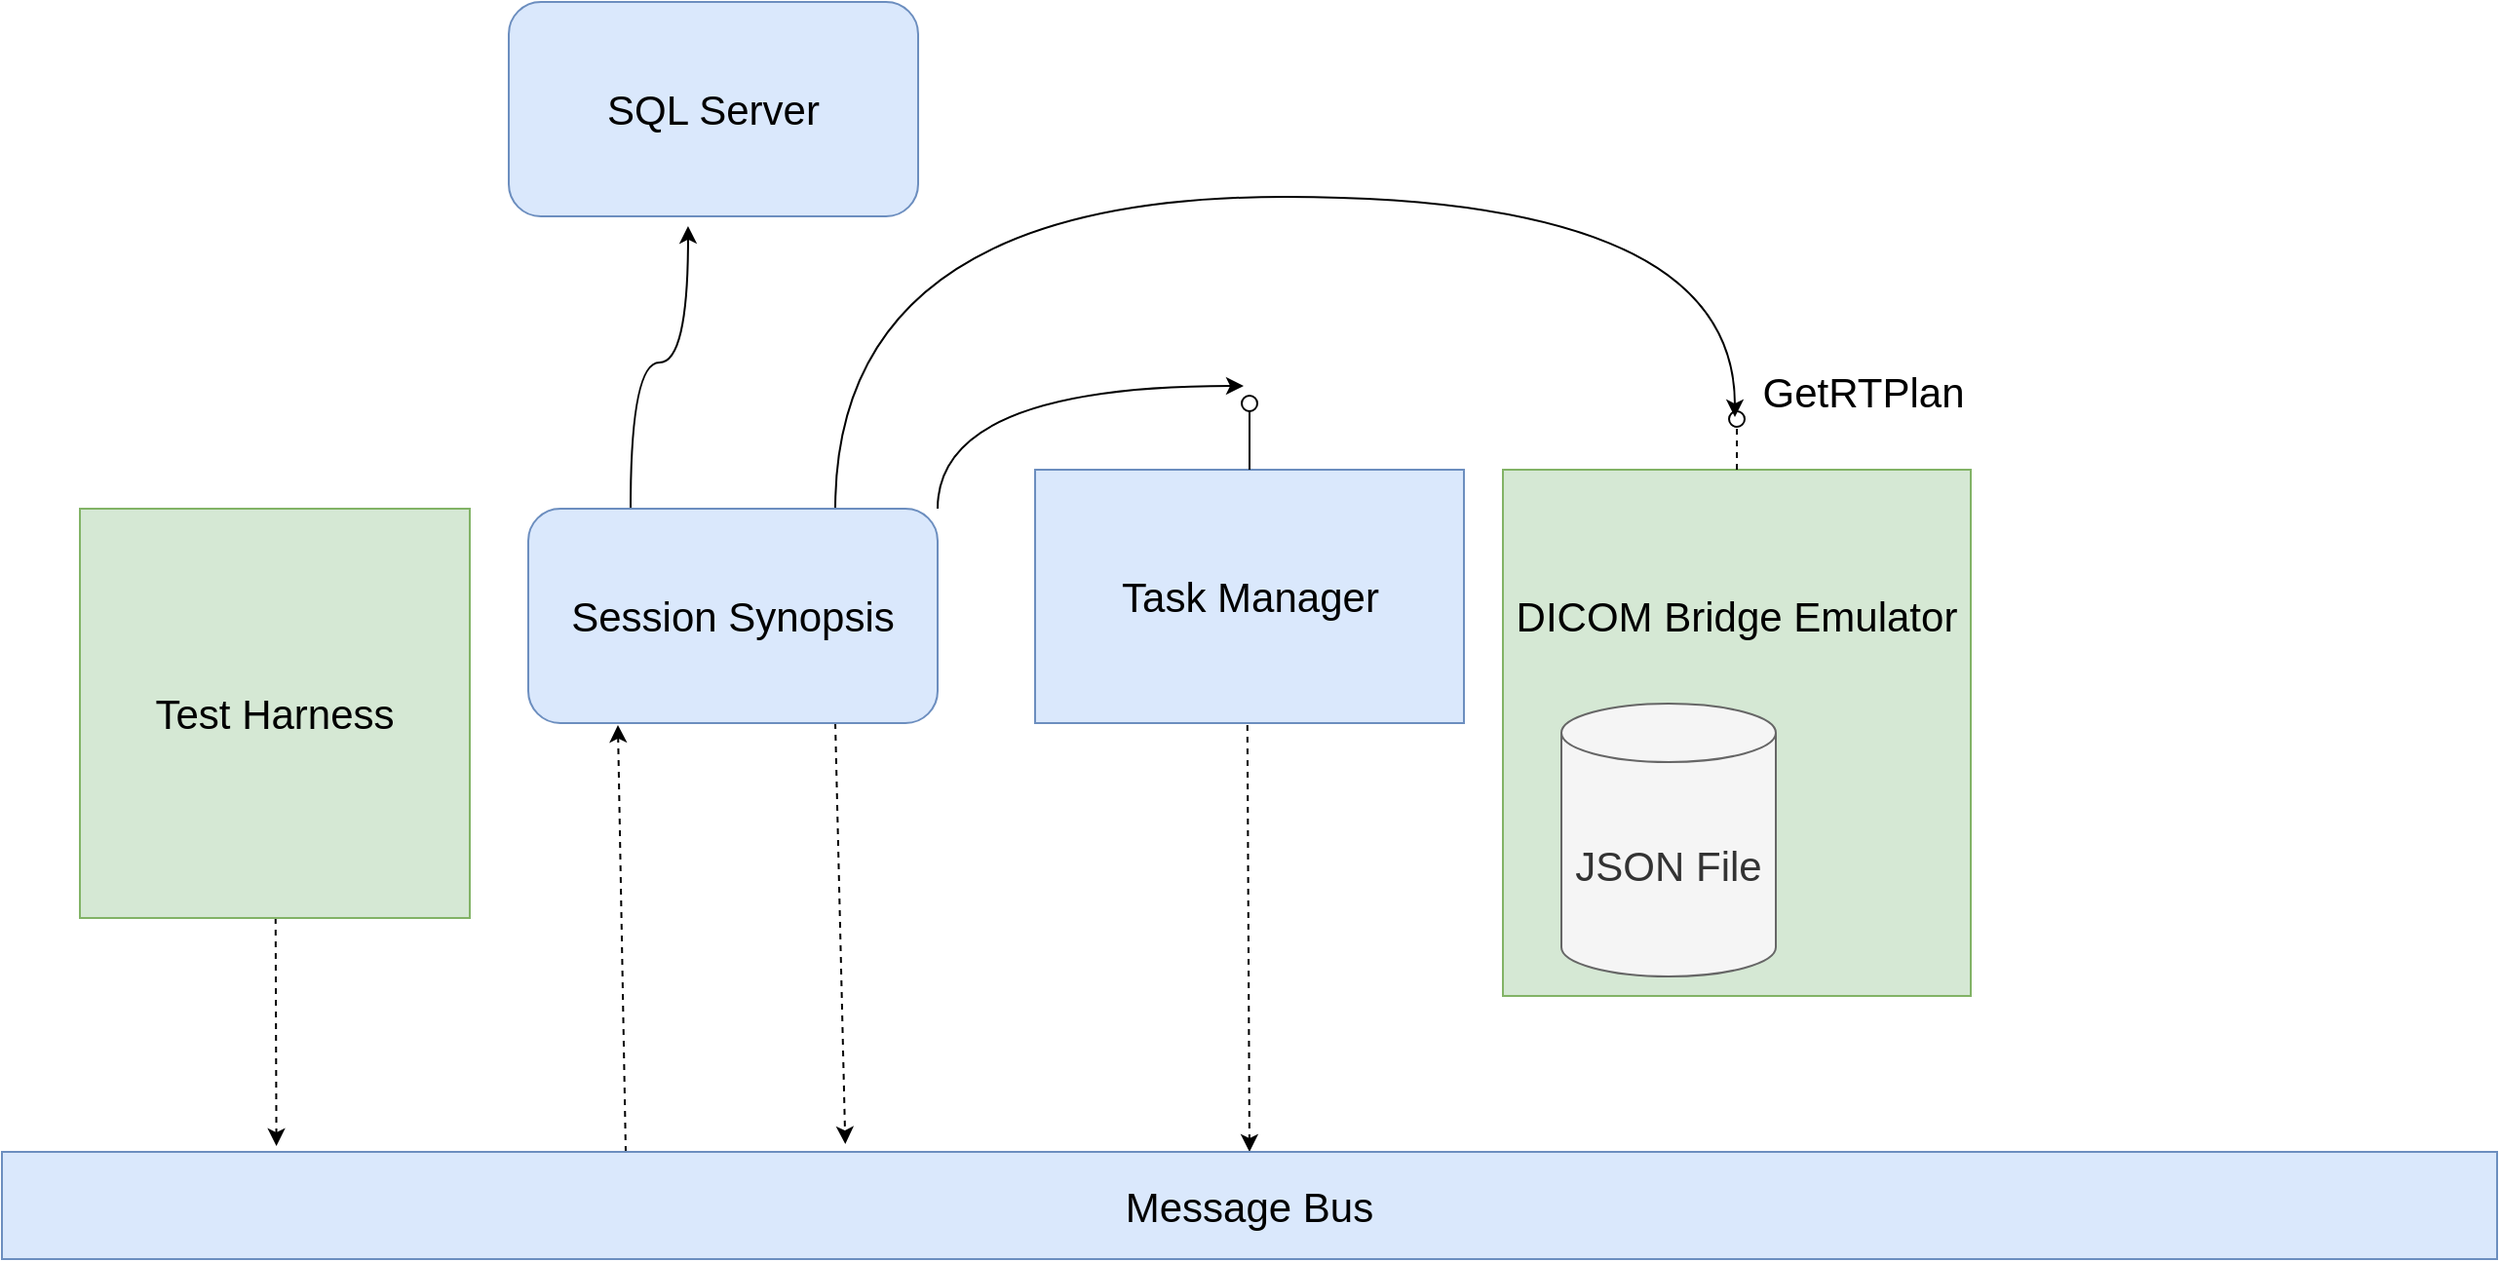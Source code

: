 <mxfile version="14.4.4" type="github">
  <diagram id="vNLFqtBRfDDF8VRd6Zzj" name="Page-1">
    <mxGraphModel dx="2260" dy="1857" grid="1" gridSize="10" guides="1" tooltips="1" connect="1" arrows="1" fold="1" page="1" pageScale="1" pageWidth="850" pageHeight="1100" math="0" shadow="0">
      <root>
        <mxCell id="0" />
        <mxCell id="1" parent="0" />
        <mxCell id="G_oWkpzxvlK1wDra6Gq7-24" style="rounded=1;orthogonalLoop=1;jettySize=auto;html=1;exitX=0.75;exitY=1;exitDx=0;exitDy=0;entryX=0.338;entryY=-0.073;entryDx=0;entryDy=0;entryPerimeter=0;dashed=1;endArrow=classic;endFill=1;fontSize=21;" edge="1" parent="1" source="G_oWkpzxvlK1wDra6Gq7-4" target="G_oWkpzxvlK1wDra6Gq7-7">
          <mxGeometry relative="1" as="geometry" />
        </mxCell>
        <mxCell id="G_oWkpzxvlK1wDra6Gq7-26" style="edgeStyle=orthogonalEdgeStyle;rounded=1;orthogonalLoop=1;jettySize=auto;html=1;exitX=0.75;exitY=0;exitDx=0;exitDy=0;endArrow=classic;endFill=1;fontSize=21;entryX=0.625;entryY=0.375;entryDx=0;entryDy=0;entryPerimeter=0;curved=1;" edge="1" parent="1" source="G_oWkpzxvlK1wDra6Gq7-4" target="G_oWkpzxvlK1wDra6Gq7-15">
          <mxGeometry relative="1" as="geometry">
            <mxPoint x="600" y="-40" as="targetPoint" />
            <Array as="points">
              <mxPoint x="228" y="-10" />
              <mxPoint x="689" y="-10" />
            </Array>
          </mxGeometry>
        </mxCell>
        <mxCell id="G_oWkpzxvlK1wDra6Gq7-27" style="edgeStyle=orthogonalEdgeStyle;curved=1;rounded=1;orthogonalLoop=1;jettySize=auto;html=1;exitX=0.25;exitY=0;exitDx=0;exitDy=0;entryX=0.438;entryY=1.045;entryDx=0;entryDy=0;entryPerimeter=0;endArrow=classic;endFill=1;fontSize=21;" edge="1" parent="1" source="G_oWkpzxvlK1wDra6Gq7-4" target="G_oWkpzxvlK1wDra6Gq7-9">
          <mxGeometry relative="1" as="geometry" />
        </mxCell>
        <mxCell id="G_oWkpzxvlK1wDra6Gq7-34" style="edgeStyle=orthogonalEdgeStyle;curved=1;rounded=1;orthogonalLoop=1;jettySize=auto;html=1;exitX=1;exitY=0;exitDx=0;exitDy=0;entryX=0.875;entryY=-0.625;entryDx=0;entryDy=0;entryPerimeter=0;endArrow=classic;endFill=1;fontSize=21;" edge="1" parent="1" source="G_oWkpzxvlK1wDra6Gq7-4" target="G_oWkpzxvlK1wDra6Gq7-31">
          <mxGeometry relative="1" as="geometry" />
        </mxCell>
        <mxCell id="G_oWkpzxvlK1wDra6Gq7-4" value="Session Synopsis" style="rounded=1;whiteSpace=wrap;html=1;fontSize=21;fillColor=#dae8fc;strokeColor=#6c8ebf;" vertex="1" parent="1">
          <mxGeometry x="70" y="150" width="210" height="110" as="geometry" />
        </mxCell>
        <mxCell id="G_oWkpzxvlK1wDra6Gq7-23" style="rounded=1;orthogonalLoop=1;jettySize=auto;html=1;exitX=0.25;exitY=0;exitDx=0;exitDy=0;entryX=0.219;entryY=1.009;entryDx=0;entryDy=0;entryPerimeter=0;dashed=1;endArrow=classic;endFill=1;fontSize=21;elbow=vertical;" edge="1" parent="1" source="G_oWkpzxvlK1wDra6Gq7-7" target="G_oWkpzxvlK1wDra6Gq7-4">
          <mxGeometry relative="1" as="geometry" />
        </mxCell>
        <mxCell id="G_oWkpzxvlK1wDra6Gq7-25" style="rounded=1;orthogonalLoop=1;jettySize=auto;html=1;exitX=0.471;exitY=1.009;exitDx=0;exitDy=0;entryX=0.5;entryY=0;entryDx=0;entryDy=0;dashed=1;endArrow=classic;endFill=1;fontSize=21;exitPerimeter=0;" edge="1" parent="1" target="G_oWkpzxvlK1wDra6Gq7-7">
          <mxGeometry relative="1" as="geometry">
            <mxPoint x="438.91" y="260.99" as="sourcePoint" />
          </mxGeometry>
        </mxCell>
        <mxCell id="G_oWkpzxvlK1wDra6Gq7-7" value="Message Bus" style="rounded=0;whiteSpace=wrap;html=1;fontSize=21;fillColor=#dae8fc;strokeColor=#6c8ebf;" vertex="1" parent="1">
          <mxGeometry x="-200" y="480" width="1280" height="55" as="geometry" />
        </mxCell>
        <mxCell id="G_oWkpzxvlK1wDra6Gq7-9" value="SQL Server" style="rounded=1;whiteSpace=wrap;html=1;fontSize=21;fillColor=#dae8fc;strokeColor=#6c8ebf;" vertex="1" parent="1">
          <mxGeometry x="60" y="-110" width="210" height="110" as="geometry" />
        </mxCell>
        <mxCell id="G_oWkpzxvlK1wDra6Gq7-13" value="" style="html=1;rounded=0;fontSize=21;fillColor=#d5e8d4;strokeColor=#82b366;" vertex="1" parent="1">
          <mxGeometry x="570" y="130" width="240" height="270" as="geometry" />
        </mxCell>
        <mxCell id="G_oWkpzxvlK1wDra6Gq7-14" value="" style="endArrow=none;html=1;rounded=0;align=center;verticalAlign=top;endFill=0;labelBackgroundColor=none;endSize=2;dashed=1;fontSize=21;" edge="1" source="G_oWkpzxvlK1wDra6Gq7-13" parent="1">
          <mxGeometry relative="1" as="geometry">
            <mxPoint x="690" y="109" as="targetPoint" />
          </mxGeometry>
        </mxCell>
        <mxCell id="G_oWkpzxvlK1wDra6Gq7-15" value="" style="ellipse;html=1;fontSize=11;align=center;fillColor=none;points=[];aspect=fixed;resizable=0;verticalAlign=bottom;labelPosition=center;verticalLabelPosition=top;flipH=1;direction=east;" vertex="1" parent="1">
          <mxGeometry x="686" y="100" width="8" height="8" as="geometry" />
        </mxCell>
        <mxCell id="G_oWkpzxvlK1wDra6Gq7-16" value="GetRTPlan" style="text;html=1;strokeColor=none;fillColor=none;align=center;verticalAlign=middle;whiteSpace=wrap;rounded=0;fontSize=21;" vertex="1" parent="1">
          <mxGeometry x="700" y="80" width="110" height="20" as="geometry" />
        </mxCell>
        <mxCell id="G_oWkpzxvlK1wDra6Gq7-18" value="JSON File" style="shape=cylinder3;whiteSpace=wrap;html=1;boundedLbl=1;backgroundOutline=1;size=15;fontSize=21;fillColor=#f5f5f5;strokeColor=#666666;fontColor=#333333;" vertex="1" parent="1">
          <mxGeometry x="600" y="250" width="110" height="140" as="geometry" />
        </mxCell>
        <mxCell id="G_oWkpzxvlK1wDra6Gq7-19" value="DICOM Bridge Emulator" style="text;html=1;strokeColor=none;fillColor=none;align=center;verticalAlign=middle;whiteSpace=wrap;rounded=0;fontSize=21;" vertex="1" parent="1">
          <mxGeometry x="560" y="195" width="260" height="20" as="geometry" />
        </mxCell>
        <mxCell id="G_oWkpzxvlK1wDra6Gq7-22" style="rounded=1;orthogonalLoop=1;jettySize=auto;html=1;entryX=0.11;entryY=-0.055;entryDx=0;entryDy=0;entryPerimeter=0;dashed=1;endArrow=classic;endFill=1;fontSize=21;" edge="1" parent="1" source="G_oWkpzxvlK1wDra6Gq7-20" target="G_oWkpzxvlK1wDra6Gq7-7">
          <mxGeometry relative="1" as="geometry" />
        </mxCell>
        <mxCell id="G_oWkpzxvlK1wDra6Gq7-20" value="Test Harness" style="rounded=0;whiteSpace=wrap;html=1;fontSize=21;fillColor=#d5e8d4;strokeColor=#82b366;" vertex="1" parent="1">
          <mxGeometry x="-160" y="150" width="200" height="210" as="geometry" />
        </mxCell>
        <mxCell id="G_oWkpzxvlK1wDra6Gq7-29" value="Task Manager" style="html=1;rounded=0;fontSize=21;fillColor=#dae8fc;strokeColor=#6c8ebf;" vertex="1" parent="1">
          <mxGeometry x="330" y="130" width="220" height="130" as="geometry" />
        </mxCell>
        <mxCell id="G_oWkpzxvlK1wDra6Gq7-30" value="" style="endArrow=none;html=1;rounded=0;align=center;verticalAlign=top;endFill=0;labelBackgroundColor=none;endSize=2;fontSize=21;" edge="1" source="G_oWkpzxvlK1wDra6Gq7-29" target="G_oWkpzxvlK1wDra6Gq7-31" parent="1">
          <mxGeometry relative="1" as="geometry" />
        </mxCell>
        <mxCell id="G_oWkpzxvlK1wDra6Gq7-31" value="" style="ellipse;html=1;fontSize=11;align=center;fillColor=none;points=[];aspect=fixed;resizable=0;verticalAlign=bottom;labelPosition=center;verticalLabelPosition=top;flipH=1;" vertex="1" parent="1">
          <mxGeometry x="436" y="92" width="8" height="8" as="geometry" />
        </mxCell>
      </root>
    </mxGraphModel>
  </diagram>
</mxfile>
